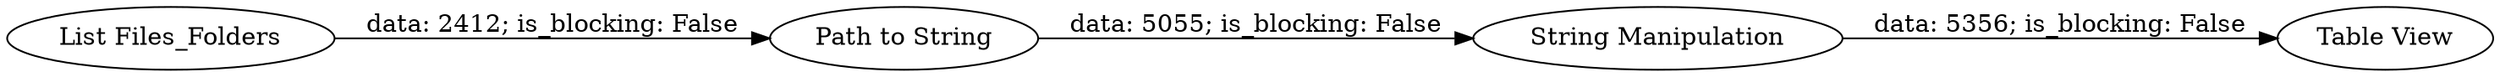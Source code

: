 digraph {
	"-2238942202108979683_7" [label="Table View"]
	"-2238942202108979683_6" [label="String Manipulation"]
	"-2238942202108979683_5" [label="Path to String"]
	"-2238942202108979683_4" [label="List Files_Folders"]
	"-2238942202108979683_4" -> "-2238942202108979683_5" [label="data: 2412; is_blocking: False"]
	"-2238942202108979683_6" -> "-2238942202108979683_7" [label="data: 5356; is_blocking: False"]
	"-2238942202108979683_5" -> "-2238942202108979683_6" [label="data: 5055; is_blocking: False"]
	rankdir=LR
}
